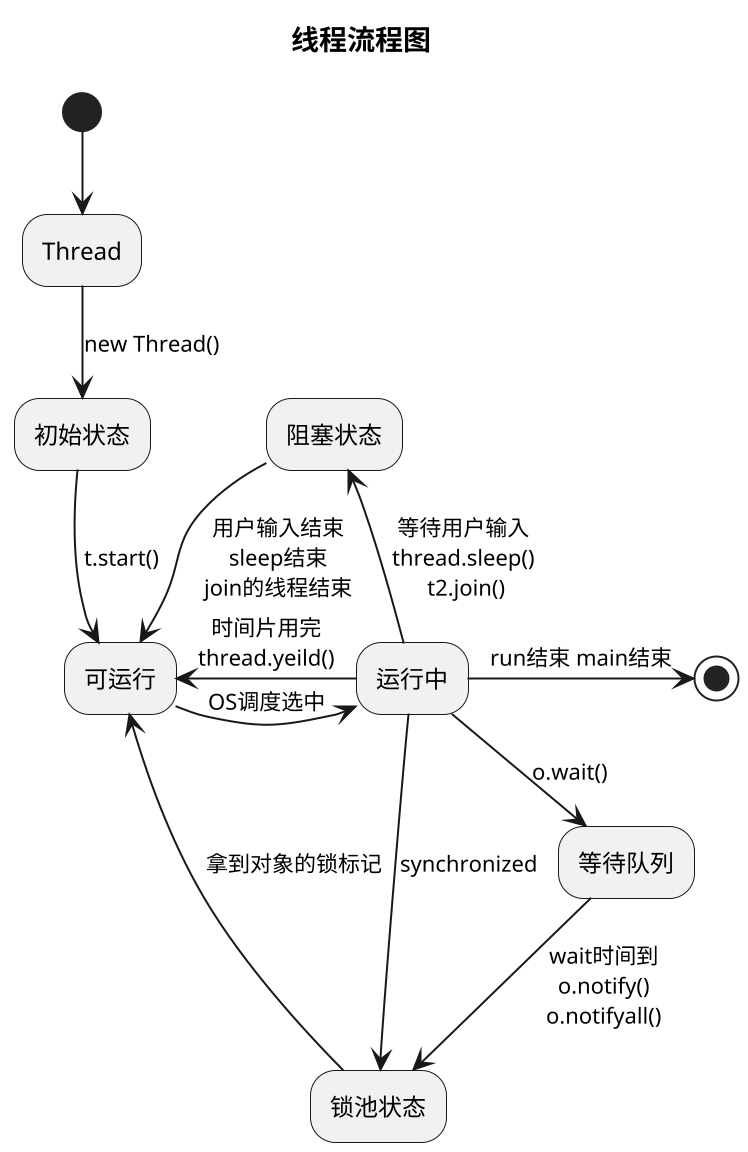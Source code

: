 @startuml
scale 2
title 线程流程图
(*) --> Thread
-->[new Thread()]初始状态
-->[t.start()]可运行
-right>[OS调度选中]运行中
-left>[时间片用完\nthread.yeild()]可运行
运行中-left>[等待用户输入\nthread.sleep()\n t2.join()] 阻塞状态
-->[用户输入结束\nsleep结束\njoin的线程结束]可运行
运行中-down>[o.wait()] 等待队列
-->[wait时间到\no.notify()\no.notifyall()]锁池状态
-->[拿到对象的锁标记]可运行
运行中-->[synchronized] 锁池状态
运行中-right>[run结束 main结束](*)
@enduml